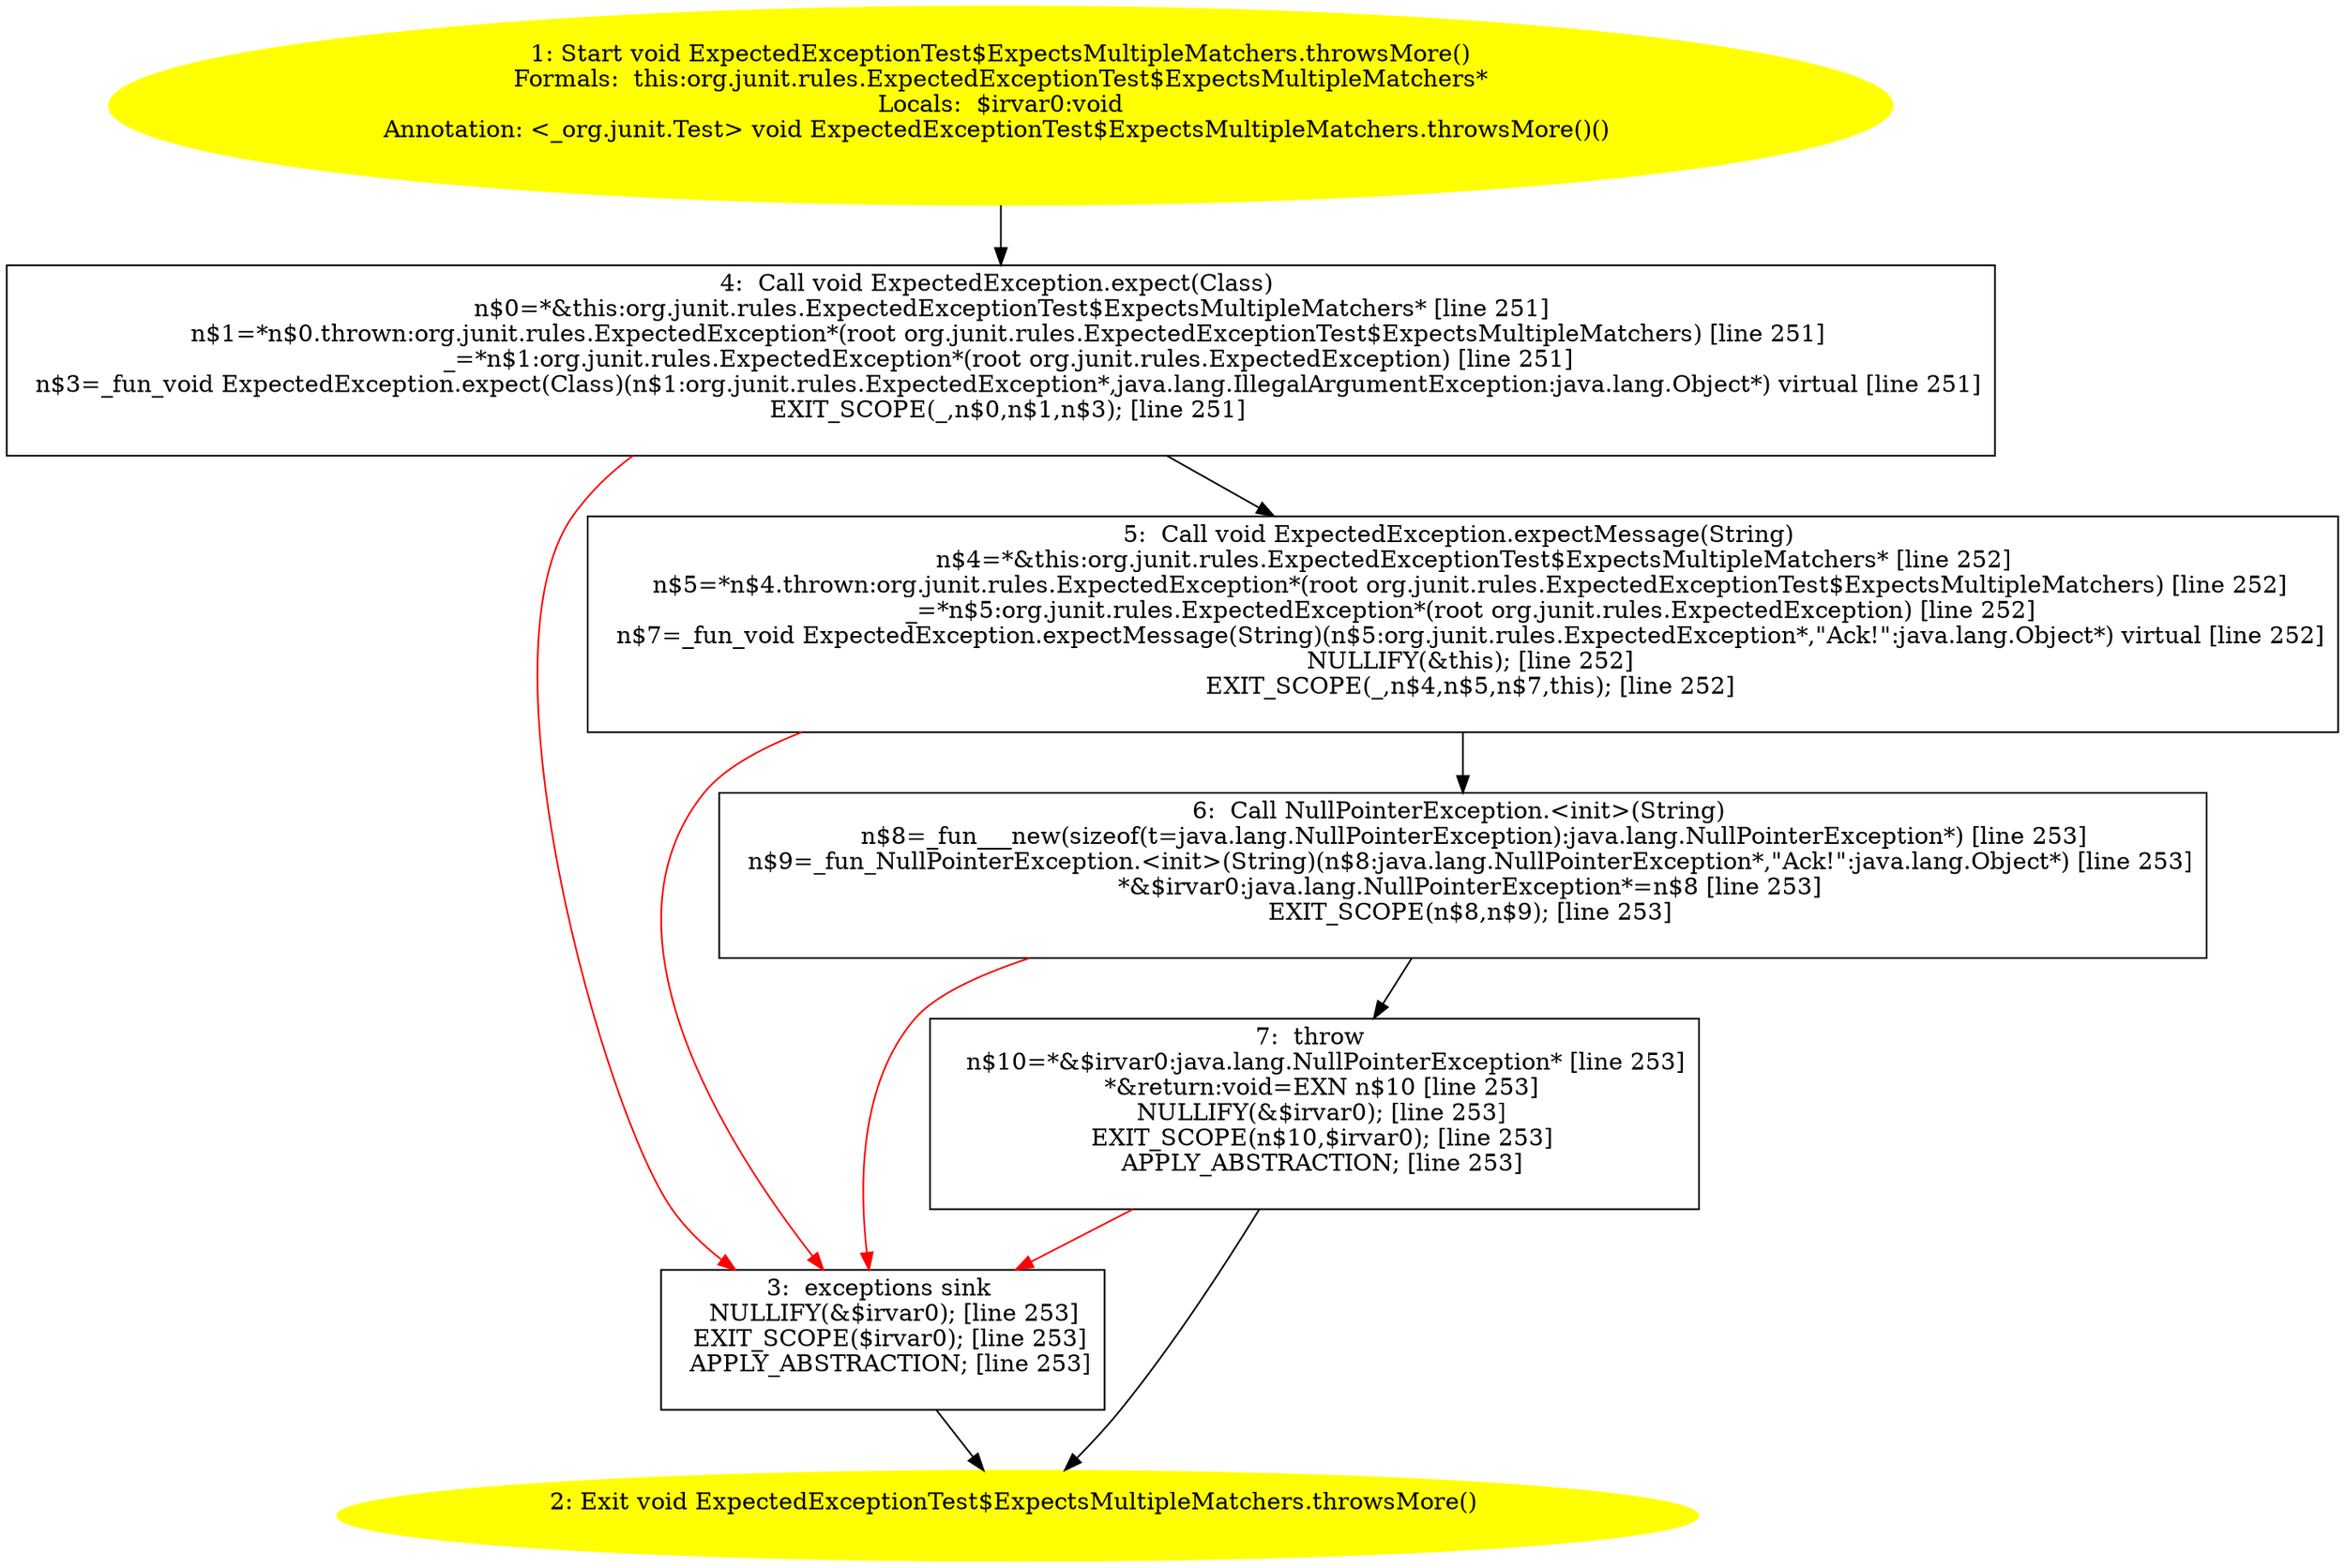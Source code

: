 /* @generated */
digraph cfg {
"org.junit.rules.ExpectedExceptionTest$ExpectsMultipleMatchers.throwsMore():void.81de963d43503dba1cabd1e2a0cd7f25_1" [label="1: Start void ExpectedExceptionTest$ExpectsMultipleMatchers.throwsMore()\nFormals:  this:org.junit.rules.ExpectedExceptionTest$ExpectsMultipleMatchers*\nLocals:  $irvar0:void\nAnnotation: <_org.junit.Test> void ExpectedExceptionTest$ExpectsMultipleMatchers.throwsMore()() \n  " color=yellow style=filled]
	

	 "org.junit.rules.ExpectedExceptionTest$ExpectsMultipleMatchers.throwsMore():void.81de963d43503dba1cabd1e2a0cd7f25_1" -> "org.junit.rules.ExpectedExceptionTest$ExpectsMultipleMatchers.throwsMore():void.81de963d43503dba1cabd1e2a0cd7f25_4" ;
"org.junit.rules.ExpectedExceptionTest$ExpectsMultipleMatchers.throwsMore():void.81de963d43503dba1cabd1e2a0cd7f25_2" [label="2: Exit void ExpectedExceptionTest$ExpectsMultipleMatchers.throwsMore() \n  " color=yellow style=filled]
	

"org.junit.rules.ExpectedExceptionTest$ExpectsMultipleMatchers.throwsMore():void.81de963d43503dba1cabd1e2a0cd7f25_3" [label="3:  exceptions sink \n   NULLIFY(&$irvar0); [line 253]\n  EXIT_SCOPE($irvar0); [line 253]\n  APPLY_ABSTRACTION; [line 253]\n " shape="box"]
	

	 "org.junit.rules.ExpectedExceptionTest$ExpectsMultipleMatchers.throwsMore():void.81de963d43503dba1cabd1e2a0cd7f25_3" -> "org.junit.rules.ExpectedExceptionTest$ExpectsMultipleMatchers.throwsMore():void.81de963d43503dba1cabd1e2a0cd7f25_2" ;
"org.junit.rules.ExpectedExceptionTest$ExpectsMultipleMatchers.throwsMore():void.81de963d43503dba1cabd1e2a0cd7f25_4" [label="4:  Call void ExpectedException.expect(Class) \n   n$0=*&this:org.junit.rules.ExpectedExceptionTest$ExpectsMultipleMatchers* [line 251]\n  n$1=*n$0.thrown:org.junit.rules.ExpectedException*(root org.junit.rules.ExpectedExceptionTest$ExpectsMultipleMatchers) [line 251]\n  _=*n$1:org.junit.rules.ExpectedException*(root org.junit.rules.ExpectedException) [line 251]\n  n$3=_fun_void ExpectedException.expect(Class)(n$1:org.junit.rules.ExpectedException*,java.lang.IllegalArgumentException:java.lang.Object*) virtual [line 251]\n  EXIT_SCOPE(_,n$0,n$1,n$3); [line 251]\n " shape="box"]
	

	 "org.junit.rules.ExpectedExceptionTest$ExpectsMultipleMatchers.throwsMore():void.81de963d43503dba1cabd1e2a0cd7f25_4" -> "org.junit.rules.ExpectedExceptionTest$ExpectsMultipleMatchers.throwsMore():void.81de963d43503dba1cabd1e2a0cd7f25_5" ;
	 "org.junit.rules.ExpectedExceptionTest$ExpectsMultipleMatchers.throwsMore():void.81de963d43503dba1cabd1e2a0cd7f25_4" -> "org.junit.rules.ExpectedExceptionTest$ExpectsMultipleMatchers.throwsMore():void.81de963d43503dba1cabd1e2a0cd7f25_3" [color="red" ];
"org.junit.rules.ExpectedExceptionTest$ExpectsMultipleMatchers.throwsMore():void.81de963d43503dba1cabd1e2a0cd7f25_5" [label="5:  Call void ExpectedException.expectMessage(String) \n   n$4=*&this:org.junit.rules.ExpectedExceptionTest$ExpectsMultipleMatchers* [line 252]\n  n$5=*n$4.thrown:org.junit.rules.ExpectedException*(root org.junit.rules.ExpectedExceptionTest$ExpectsMultipleMatchers) [line 252]\n  _=*n$5:org.junit.rules.ExpectedException*(root org.junit.rules.ExpectedException) [line 252]\n  n$7=_fun_void ExpectedException.expectMessage(String)(n$5:org.junit.rules.ExpectedException*,\"Ack!\":java.lang.Object*) virtual [line 252]\n  NULLIFY(&this); [line 252]\n  EXIT_SCOPE(_,n$4,n$5,n$7,this); [line 252]\n " shape="box"]
	

	 "org.junit.rules.ExpectedExceptionTest$ExpectsMultipleMatchers.throwsMore():void.81de963d43503dba1cabd1e2a0cd7f25_5" -> "org.junit.rules.ExpectedExceptionTest$ExpectsMultipleMatchers.throwsMore():void.81de963d43503dba1cabd1e2a0cd7f25_6" ;
	 "org.junit.rules.ExpectedExceptionTest$ExpectsMultipleMatchers.throwsMore():void.81de963d43503dba1cabd1e2a0cd7f25_5" -> "org.junit.rules.ExpectedExceptionTest$ExpectsMultipleMatchers.throwsMore():void.81de963d43503dba1cabd1e2a0cd7f25_3" [color="red" ];
"org.junit.rules.ExpectedExceptionTest$ExpectsMultipleMatchers.throwsMore():void.81de963d43503dba1cabd1e2a0cd7f25_6" [label="6:  Call NullPointerException.<init>(String) \n   n$8=_fun___new(sizeof(t=java.lang.NullPointerException):java.lang.NullPointerException*) [line 253]\n  n$9=_fun_NullPointerException.<init>(String)(n$8:java.lang.NullPointerException*,\"Ack!\":java.lang.Object*) [line 253]\n  *&$irvar0:java.lang.NullPointerException*=n$8 [line 253]\n  EXIT_SCOPE(n$8,n$9); [line 253]\n " shape="box"]
	

	 "org.junit.rules.ExpectedExceptionTest$ExpectsMultipleMatchers.throwsMore():void.81de963d43503dba1cabd1e2a0cd7f25_6" -> "org.junit.rules.ExpectedExceptionTest$ExpectsMultipleMatchers.throwsMore():void.81de963d43503dba1cabd1e2a0cd7f25_7" ;
	 "org.junit.rules.ExpectedExceptionTest$ExpectsMultipleMatchers.throwsMore():void.81de963d43503dba1cabd1e2a0cd7f25_6" -> "org.junit.rules.ExpectedExceptionTest$ExpectsMultipleMatchers.throwsMore():void.81de963d43503dba1cabd1e2a0cd7f25_3" [color="red" ];
"org.junit.rules.ExpectedExceptionTest$ExpectsMultipleMatchers.throwsMore():void.81de963d43503dba1cabd1e2a0cd7f25_7" [label="7:  throw \n   n$10=*&$irvar0:java.lang.NullPointerException* [line 253]\n  *&return:void=EXN n$10 [line 253]\n  NULLIFY(&$irvar0); [line 253]\n  EXIT_SCOPE(n$10,$irvar0); [line 253]\n  APPLY_ABSTRACTION; [line 253]\n " shape="box"]
	

	 "org.junit.rules.ExpectedExceptionTest$ExpectsMultipleMatchers.throwsMore():void.81de963d43503dba1cabd1e2a0cd7f25_7" -> "org.junit.rules.ExpectedExceptionTest$ExpectsMultipleMatchers.throwsMore():void.81de963d43503dba1cabd1e2a0cd7f25_2" ;
	 "org.junit.rules.ExpectedExceptionTest$ExpectsMultipleMatchers.throwsMore():void.81de963d43503dba1cabd1e2a0cd7f25_7" -> "org.junit.rules.ExpectedExceptionTest$ExpectsMultipleMatchers.throwsMore():void.81de963d43503dba1cabd1e2a0cd7f25_3" [color="red" ];
}
